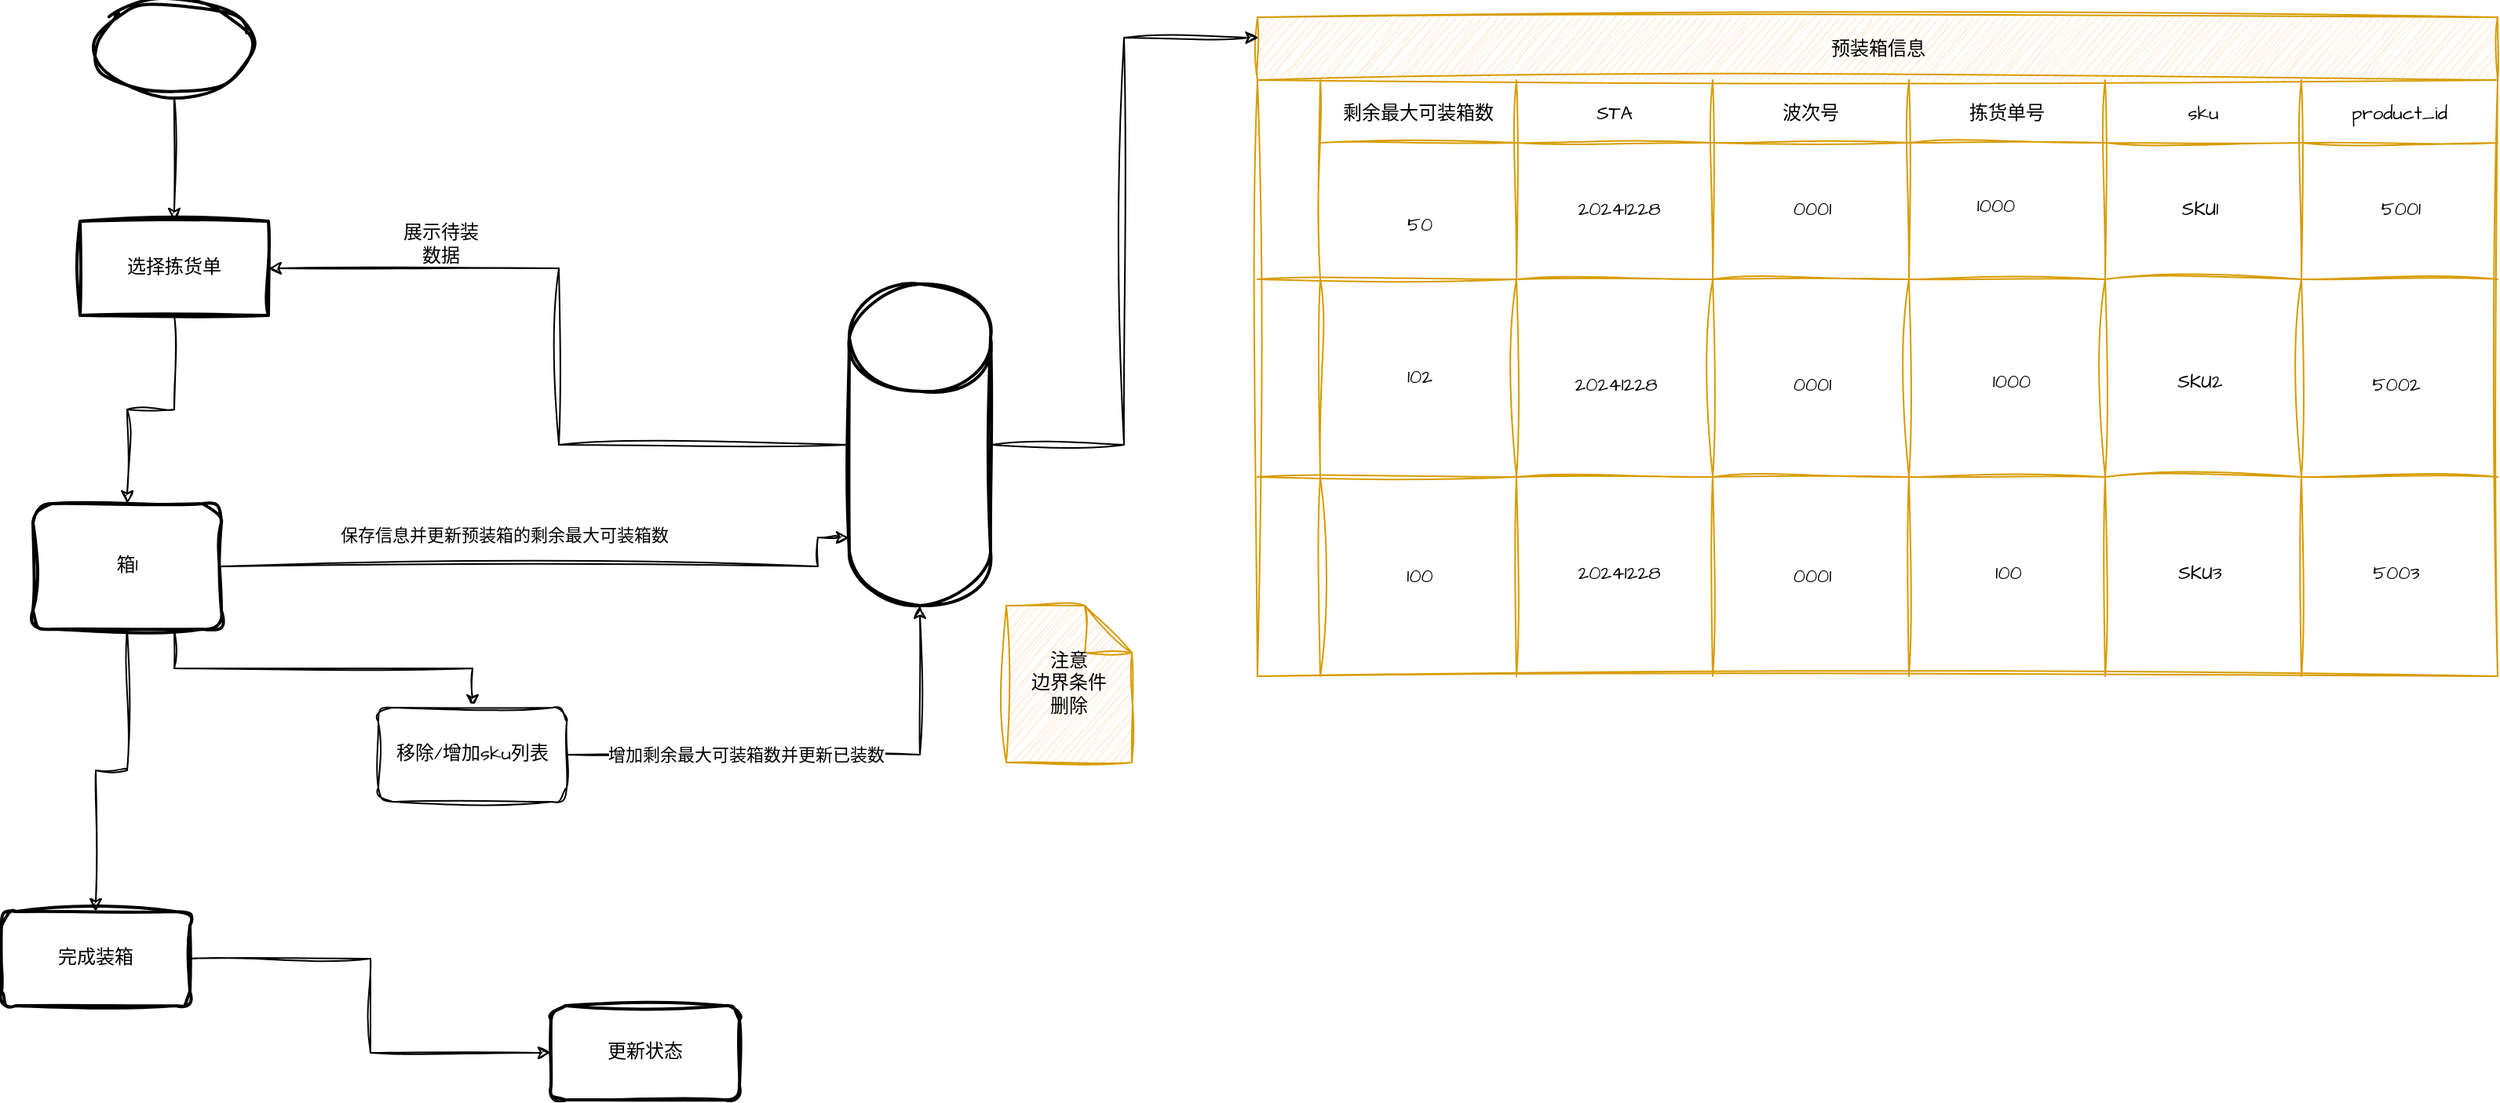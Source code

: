 <mxfile version="25.0.3">
  <diagram name="第 1 页" id="m5kOdvaJM0bTii42ZHp9">
    <mxGraphModel dx="2074" dy="1145" grid="1" gridSize="10" guides="1" tooltips="1" connect="1" arrows="1" fold="1" page="1" pageScale="1" pageWidth="4681" pageHeight="3300" math="0" shadow="0">
      <root>
        <mxCell id="0" />
        <mxCell id="1" parent="0" />
        <mxCell id="h0n0MSDpikATXZ0jEwVt-76" value="" style="group" vertex="1" connectable="0" parent="1">
          <mxGeometry x="1030" y="530" width="790" height="420" as="geometry" />
        </mxCell>
        <mxCell id="h0n0MSDpikATXZ0jEwVt-1" value="预装箱信息" style="shape=table;childLayout=tableLayout;startSize=40;collapsible=0;recursiveResize=0;expand=0;sketch=1;hachureGap=4;jiggle=2;curveFitting=1;fontFamily=Comic Sans MS;html=1;fillColor=#ffe6cc;strokeColor=#d79b00;" vertex="1" parent="h0n0MSDpikATXZ0jEwVt-76">
          <mxGeometry width="790" height="420" as="geometry" />
        </mxCell>
        <mxCell id="h0n0MSDpikATXZ0jEwVt-2" value="" style="shape=tableRow;horizontal=0;swimlaneHead=0;swimlaneBody=0;top=0;left=0;strokeColor=inherit;bottom=0;right=0;dropTarget=0;fontStyle=0;fillColor=none;points=[[0,0.5],[1,0.5]];portConstraint=eastwest;startSize=40;collapsible=0;recursiveResize=0;expand=0;sketch=1;hachureGap=4;jiggle=2;curveFitting=1;fontFamily=Architects Daughter;fontSource=https%3A%2F%2Ffonts.googleapis.com%2Fcss%3Ffamily%3DArchitects%2BDaughter;" vertex="1" parent="h0n0MSDpikATXZ0jEwVt-1">
          <mxGeometry y="40" width="790" height="127" as="geometry" />
        </mxCell>
        <mxCell id="h0n0MSDpikATXZ0jEwVt-3" value="剩余最大可装箱数" style="swimlane;swimlaneHead=0;swimlaneBody=0;fontStyle=0;strokeColor=inherit;connectable=0;fillColor=none;startSize=40;collapsible=0;recursiveResize=0;expand=0;sketch=1;hachureGap=4;jiggle=2;curveFitting=1;fontFamily=Architects Daughter;fontSource=https%3A%2F%2Ffonts.googleapis.com%2Fcss%3Ffamily%3DArchitects%2BDaughter;" vertex="1" parent="h0n0MSDpikATXZ0jEwVt-2">
          <mxGeometry x="40" width="125" height="127" as="geometry">
            <mxRectangle width="125" height="127" as="alternateBounds" />
          </mxGeometry>
        </mxCell>
        <mxCell id="h0n0MSDpikATXZ0jEwVt-70" value="50" style="text;html=1;align=center;verticalAlign=middle;resizable=0;points=[];autosize=1;strokeColor=none;fillColor=none;fontFamily=Architects Daughter;fontSource=https%3A%2F%2Ffonts.googleapis.com%2Fcss%3Ffamily%3DArchitects%2BDaughter;" vertex="1" parent="h0n0MSDpikATXZ0jEwVt-3">
          <mxGeometry x="42.5" y="78" width="40" height="30" as="geometry" />
        </mxCell>
        <mxCell id="h0n0MSDpikATXZ0jEwVt-4" value="STA" style="swimlane;swimlaneHead=0;swimlaneBody=0;fontStyle=0;strokeColor=inherit;connectable=0;fillColor=none;startSize=40;collapsible=0;recursiveResize=0;expand=0;sketch=1;hachureGap=4;jiggle=2;curveFitting=1;fontFamily=Architects Daughter;fontSource=https%3A%2F%2Ffonts.googleapis.com%2Fcss%3Ffamily%3DArchitects%2BDaughter;" vertex="1" parent="h0n0MSDpikATXZ0jEwVt-2">
          <mxGeometry x="165" width="125" height="127" as="geometry">
            <mxRectangle width="125" height="127" as="alternateBounds" />
          </mxGeometry>
        </mxCell>
        <mxCell id="h0n0MSDpikATXZ0jEwVt-5" value="波次号" style="swimlane;swimlaneHead=0;swimlaneBody=0;fontStyle=0;strokeColor=inherit;connectable=0;fillColor=none;startSize=40;collapsible=0;recursiveResize=0;expand=0;sketch=1;hachureGap=4;jiggle=2;curveFitting=1;fontFamily=Architects Daughter;fontSource=https%3A%2F%2Ffonts.googleapis.com%2Fcss%3Ffamily%3DArchitects%2BDaughter;" vertex="1" parent="h0n0MSDpikATXZ0jEwVt-2">
          <mxGeometry x="290" width="125" height="127" as="geometry">
            <mxRectangle width="125" height="127" as="alternateBounds" />
          </mxGeometry>
        </mxCell>
        <mxCell id="h0n0MSDpikATXZ0jEwVt-35" value="0001" style="text;html=1;align=center;verticalAlign=middle;resizable=0;points=[];autosize=1;strokeColor=none;fillColor=none;fontFamily=Architects Daughter;fontSource=https%3A%2F%2Ffonts.googleapis.com%2Fcss%3Ffamily%3DArchitects%2BDaughter;" vertex="1" parent="h0n0MSDpikATXZ0jEwVt-5">
          <mxGeometry x="37.5" y="68" width="50" height="30" as="geometry" />
        </mxCell>
        <mxCell id="h0n0MSDpikATXZ0jEwVt-6" value="拣货单号" style="swimlane;swimlaneHead=0;swimlaneBody=0;fontStyle=0;strokeColor=inherit;connectable=0;fillColor=none;startSize=40;collapsible=0;recursiveResize=0;expand=0;sketch=1;hachureGap=4;jiggle=2;curveFitting=1;fontFamily=Architects Daughter;fontSource=https%3A%2F%2Ffonts.googleapis.com%2Fcss%3Ffamily%3DArchitects%2BDaughter;" vertex="1" parent="h0n0MSDpikATXZ0jEwVt-2">
          <mxGeometry x="415" width="125" height="127" as="geometry">
            <mxRectangle width="125" height="127" as="alternateBounds" />
          </mxGeometry>
        </mxCell>
        <mxCell id="h0n0MSDpikATXZ0jEwVt-7" value="sku" style="swimlane;swimlaneHead=0;swimlaneBody=0;fontStyle=0;strokeColor=inherit;connectable=0;fillColor=none;startSize=40;collapsible=0;recursiveResize=0;expand=0;sketch=1;hachureGap=4;jiggle=2;curveFitting=1;fontFamily=Architects Daughter;fontSource=https%3A%2F%2Ffonts.googleapis.com%2Fcss%3Ffamily%3DArchitects%2BDaughter;" vertex="1" parent="h0n0MSDpikATXZ0jEwVt-2">
          <mxGeometry x="540" width="125" height="127" as="geometry">
            <mxRectangle width="125" height="127" as="alternateBounds" />
          </mxGeometry>
        </mxCell>
        <mxCell id="h0n0MSDpikATXZ0jEwVt-8" value="product_id" style="swimlane;swimlaneHead=0;swimlaneBody=0;fontStyle=0;strokeColor=inherit;connectable=0;fillColor=none;startSize=40;collapsible=0;recursiveResize=0;expand=0;sketch=1;hachureGap=4;jiggle=2;curveFitting=1;fontFamily=Architects Daughter;fontSource=https%3A%2F%2Ffonts.googleapis.com%2Fcss%3Ffamily%3DArchitects%2BDaughter;" vertex="1" parent="h0n0MSDpikATXZ0jEwVt-2">
          <mxGeometry x="665" width="125" height="127" as="geometry">
            <mxRectangle width="125" height="127" as="alternateBounds" />
          </mxGeometry>
        </mxCell>
        <mxCell id="h0n0MSDpikATXZ0jEwVt-73" value="5001" style="text;html=1;align=center;verticalAlign=middle;resizable=0;points=[];autosize=1;strokeColor=none;fillColor=none;fontFamily=Architects Daughter;fontSource=https%3A%2F%2Ffonts.googleapis.com%2Fcss%3Ffamily%3DArchitects%2BDaughter;" vertex="1" parent="h0n0MSDpikATXZ0jEwVt-8">
          <mxGeometry x="37.5" y="68" width="50" height="30" as="geometry" />
        </mxCell>
        <mxCell id="h0n0MSDpikATXZ0jEwVt-9" value="" style="shape=tableRow;horizontal=0;swimlaneHead=0;swimlaneBody=0;top=0;left=0;strokeColor=inherit;bottom=0;right=0;dropTarget=0;fontStyle=0;fillColor=none;points=[[0,0.5],[1,0.5]];portConstraint=eastwest;startSize=40;collapsible=0;recursiveResize=0;expand=0;sketch=1;hachureGap=4;jiggle=2;curveFitting=1;fontFamily=Architects Daughter;fontSource=https%3A%2F%2Ffonts.googleapis.com%2Fcss%3Ffamily%3DArchitects%2BDaughter;" vertex="1" parent="h0n0MSDpikATXZ0jEwVt-1">
          <mxGeometry y="167" width="790" height="126" as="geometry" />
        </mxCell>
        <mxCell id="h0n0MSDpikATXZ0jEwVt-10" value="" style="swimlane;swimlaneHead=0;swimlaneBody=0;fontStyle=0;connectable=0;strokeColor=inherit;fillColor=none;startSize=0;collapsible=0;recursiveResize=0;expand=0;sketch=1;hachureGap=4;jiggle=2;curveFitting=1;fontFamily=Architects Daughter;fontSource=https%3A%2F%2Ffonts.googleapis.com%2Fcss%3Ffamily%3DArchitects%2BDaughter;" vertex="1" parent="h0n0MSDpikATXZ0jEwVt-9">
          <mxGeometry x="40" width="125" height="126" as="geometry">
            <mxRectangle width="125" height="126" as="alternateBounds" />
          </mxGeometry>
        </mxCell>
        <mxCell id="h0n0MSDpikATXZ0jEwVt-71" value="102" style="text;html=1;align=center;verticalAlign=middle;resizable=0;points=[];autosize=1;strokeColor=none;fillColor=none;fontFamily=Architects Daughter;fontSource=https%3A%2F%2Ffonts.googleapis.com%2Fcss%3Ffamily%3DArchitects%2BDaughter;" vertex="1" parent="h0n0MSDpikATXZ0jEwVt-10">
          <mxGeometry x="42.5" y="48" width="40" height="30" as="geometry" />
        </mxCell>
        <mxCell id="h0n0MSDpikATXZ0jEwVt-11" value="" style="swimlane;swimlaneHead=0;swimlaneBody=0;fontStyle=0;connectable=0;strokeColor=inherit;fillColor=none;startSize=0;collapsible=0;recursiveResize=0;expand=0;sketch=1;hachureGap=4;jiggle=2;curveFitting=1;fontFamily=Architects Daughter;fontSource=https%3A%2F%2Ffonts.googleapis.com%2Fcss%3Ffamily%3DArchitects%2BDaughter;" vertex="1" parent="h0n0MSDpikATXZ0jEwVt-9">
          <mxGeometry x="165" width="125" height="126" as="geometry">
            <mxRectangle width="125" height="126" as="alternateBounds" />
          </mxGeometry>
        </mxCell>
        <mxCell id="h0n0MSDpikATXZ0jEwVt-33" value="20241228" style="text;html=1;align=center;verticalAlign=middle;resizable=0;points=[];autosize=1;strokeColor=none;fillColor=none;fontFamily=Architects Daughter;fontSource=https%3A%2F%2Ffonts.googleapis.com%2Fcss%3Ffamily%3DArchitects%2BDaughter;" vertex="1" parent="h0n0MSDpikATXZ0jEwVt-11">
          <mxGeometry x="22.5" y="53" width="80" height="30" as="geometry" />
        </mxCell>
        <mxCell id="h0n0MSDpikATXZ0jEwVt-12" value="" style="swimlane;swimlaneHead=0;swimlaneBody=0;fontStyle=0;connectable=0;strokeColor=inherit;fillColor=none;startSize=0;collapsible=0;recursiveResize=0;expand=0;sketch=1;hachureGap=4;jiggle=2;curveFitting=1;fontFamily=Architects Daughter;fontSource=https%3A%2F%2Ffonts.googleapis.com%2Fcss%3Ffamily%3DArchitects%2BDaughter;" vertex="1" parent="h0n0MSDpikATXZ0jEwVt-9">
          <mxGeometry x="290" width="125" height="126" as="geometry">
            <mxRectangle width="125" height="126" as="alternateBounds" />
          </mxGeometry>
        </mxCell>
        <mxCell id="h0n0MSDpikATXZ0jEwVt-36" value="0001" style="text;html=1;align=center;verticalAlign=middle;resizable=0;points=[];autosize=1;strokeColor=none;fillColor=none;fontFamily=Architects Daughter;fontSource=https%3A%2F%2Ffonts.googleapis.com%2Fcss%3Ffamily%3DArchitects%2BDaughter;" vertex="1" parent="h0n0MSDpikATXZ0jEwVt-12">
          <mxGeometry x="37.5" y="53" width="50" height="30" as="geometry" />
        </mxCell>
        <mxCell id="h0n0MSDpikATXZ0jEwVt-13" value="" style="swimlane;swimlaneHead=0;swimlaneBody=0;fontStyle=0;connectable=0;strokeColor=inherit;fillColor=none;startSize=0;collapsible=0;recursiveResize=0;expand=0;sketch=1;hachureGap=4;jiggle=2;curveFitting=1;fontFamily=Architects Daughter;fontSource=https%3A%2F%2Ffonts.googleapis.com%2Fcss%3Ffamily%3DArchitects%2BDaughter;" vertex="1" parent="h0n0MSDpikATXZ0jEwVt-9">
          <mxGeometry x="415" width="125" height="126" as="geometry">
            <mxRectangle width="125" height="126" as="alternateBounds" />
          </mxGeometry>
        </mxCell>
        <mxCell id="h0n0MSDpikATXZ0jEwVt-14" value="" style="swimlane;swimlaneHead=0;swimlaneBody=0;fontStyle=0;connectable=0;strokeColor=inherit;fillColor=none;startSize=0;collapsible=0;recursiveResize=0;expand=0;sketch=1;hachureGap=4;jiggle=2;curveFitting=1;fontFamily=Architects Daughter;fontSource=https%3A%2F%2Ffonts.googleapis.com%2Fcss%3Ffamily%3DArchitects%2BDaughter;" vertex="1" parent="h0n0MSDpikATXZ0jEwVt-9">
          <mxGeometry x="540" width="125" height="126" as="geometry">
            <mxRectangle width="125" height="126" as="alternateBounds" />
          </mxGeometry>
        </mxCell>
        <mxCell id="h0n0MSDpikATXZ0jEwVt-68" value="SKU2" style="text;html=1;align=center;verticalAlign=middle;resizable=0;points=[];autosize=1;strokeColor=none;fillColor=none;fontFamily=Architects Daughter;fontSource=https%3A%2F%2Ffonts.googleapis.com%2Fcss%3Ffamily%3DArchitects%2BDaughter;" vertex="1" parent="h0n0MSDpikATXZ0jEwVt-14">
          <mxGeometry x="35" y="51" width="50" height="30" as="geometry" />
        </mxCell>
        <mxCell id="h0n0MSDpikATXZ0jEwVt-15" value="" style="swimlane;swimlaneHead=0;swimlaneBody=0;fontStyle=0;connectable=0;strokeColor=inherit;fillColor=none;startSize=0;collapsible=0;recursiveResize=0;expand=0;sketch=1;hachureGap=4;jiggle=2;curveFitting=1;fontFamily=Architects Daughter;fontSource=https%3A%2F%2Ffonts.googleapis.com%2Fcss%3Ffamily%3DArchitects%2BDaughter;" vertex="1" parent="h0n0MSDpikATXZ0jEwVt-9">
          <mxGeometry x="665" width="125" height="126" as="geometry">
            <mxRectangle width="125" height="126" as="alternateBounds" />
          </mxGeometry>
        </mxCell>
        <mxCell id="h0n0MSDpikATXZ0jEwVt-74" value="5002" style="text;html=1;align=center;verticalAlign=middle;resizable=0;points=[];autosize=1;strokeColor=none;fillColor=none;fontFamily=Architects Daughter;fontSource=https%3A%2F%2Ffonts.googleapis.com%2Fcss%3Ffamily%3DArchitects%2BDaughter;" vertex="1" parent="h0n0MSDpikATXZ0jEwVt-15">
          <mxGeometry x="35" y="53" width="50" height="30" as="geometry" />
        </mxCell>
        <mxCell id="h0n0MSDpikATXZ0jEwVt-16" value="" style="shape=tableRow;horizontal=0;swimlaneHead=0;swimlaneBody=0;top=0;left=0;strokeColor=inherit;bottom=0;right=0;dropTarget=0;fontStyle=0;fillColor=none;points=[[0,0.5],[1,0.5]];portConstraint=eastwest;startSize=40;collapsible=0;recursiveResize=0;expand=0;sketch=1;hachureGap=4;jiggle=2;curveFitting=1;fontFamily=Architects Daughter;fontSource=https%3A%2F%2Ffonts.googleapis.com%2Fcss%3Ffamily%3DArchitects%2BDaughter;" vertex="1" parent="h0n0MSDpikATXZ0jEwVt-1">
          <mxGeometry y="293" width="790" height="127" as="geometry" />
        </mxCell>
        <mxCell id="h0n0MSDpikATXZ0jEwVt-17" value="" style="swimlane;swimlaneHead=0;swimlaneBody=0;fontStyle=0;connectable=0;strokeColor=inherit;fillColor=none;startSize=0;collapsible=0;recursiveResize=0;expand=0;sketch=1;hachureGap=4;jiggle=2;curveFitting=1;fontFamily=Architects Daughter;fontSource=https%3A%2F%2Ffonts.googleapis.com%2Fcss%3Ffamily%3DArchitects%2BDaughter;" vertex="1" parent="h0n0MSDpikATXZ0jEwVt-16">
          <mxGeometry x="40" width="125" height="127" as="geometry">
            <mxRectangle width="125" height="127" as="alternateBounds" />
          </mxGeometry>
        </mxCell>
        <mxCell id="h0n0MSDpikATXZ0jEwVt-72" value="100" style="text;html=1;align=center;verticalAlign=middle;resizable=0;points=[];autosize=1;strokeColor=none;fillColor=none;fontFamily=Architects Daughter;fontSource=https%3A%2F%2Ffonts.googleapis.com%2Fcss%3Ffamily%3DArchitects%2BDaughter;" vertex="1" parent="h0n0MSDpikATXZ0jEwVt-17">
          <mxGeometry x="42.5" y="48.5" width="40" height="30" as="geometry" />
        </mxCell>
        <mxCell id="h0n0MSDpikATXZ0jEwVt-18" value="" style="swimlane;swimlaneHead=0;swimlaneBody=0;fontStyle=0;connectable=0;strokeColor=inherit;fillColor=none;startSize=0;collapsible=0;recursiveResize=0;expand=0;sketch=1;hachureGap=4;jiggle=2;curveFitting=1;fontFamily=Architects Daughter;fontSource=https%3A%2F%2Ffonts.googleapis.com%2Fcss%3Ffamily%3DArchitects%2BDaughter;" vertex="1" parent="h0n0MSDpikATXZ0jEwVt-16">
          <mxGeometry x="165" width="125" height="127" as="geometry">
            <mxRectangle width="125" height="127" as="alternateBounds" />
          </mxGeometry>
        </mxCell>
        <mxCell id="h0n0MSDpikATXZ0jEwVt-34" value="20241228" style="text;html=1;align=center;verticalAlign=middle;resizable=0;points=[];autosize=1;strokeColor=none;fillColor=none;fontFamily=Architects Daughter;fontSource=https%3A%2F%2Ffonts.googleapis.com%2Fcss%3Ffamily%3DArchitects%2BDaughter;" vertex="1" parent="h0n0MSDpikATXZ0jEwVt-18">
          <mxGeometry x="25" y="47" width="80" height="30" as="geometry" />
        </mxCell>
        <mxCell id="h0n0MSDpikATXZ0jEwVt-19" value="" style="swimlane;swimlaneHead=0;swimlaneBody=0;fontStyle=0;connectable=0;strokeColor=inherit;fillColor=none;startSize=0;collapsible=0;recursiveResize=0;expand=0;sketch=1;hachureGap=4;jiggle=2;curveFitting=1;fontFamily=Architects Daughter;fontSource=https%3A%2F%2Ffonts.googleapis.com%2Fcss%3Ffamily%3DArchitects%2BDaughter;" vertex="1" parent="h0n0MSDpikATXZ0jEwVt-16">
          <mxGeometry x="290" width="125" height="127" as="geometry">
            <mxRectangle width="125" height="127" as="alternateBounds" />
          </mxGeometry>
        </mxCell>
        <mxCell id="h0n0MSDpikATXZ0jEwVt-63" value="0001" style="text;html=1;align=center;verticalAlign=middle;resizable=0;points=[];autosize=1;strokeColor=none;fillColor=none;fontFamily=Architects Daughter;fontSource=https%3A%2F%2Ffonts.googleapis.com%2Fcss%3Ffamily%3DArchitects%2BDaughter;" vertex="1" parent="h0n0MSDpikATXZ0jEwVt-19">
          <mxGeometry x="37.5" y="48.5" width="50" height="30" as="geometry" />
        </mxCell>
        <mxCell id="h0n0MSDpikATXZ0jEwVt-20" value="" style="swimlane;swimlaneHead=0;swimlaneBody=0;fontStyle=0;connectable=0;strokeColor=inherit;fillColor=none;startSize=0;collapsible=0;recursiveResize=0;expand=0;sketch=1;hachureGap=4;jiggle=2;curveFitting=1;fontFamily=Architects Daughter;fontSource=https%3A%2F%2Ffonts.googleapis.com%2Fcss%3Ffamily%3DArchitects%2BDaughter;" vertex="1" parent="h0n0MSDpikATXZ0jEwVt-16">
          <mxGeometry x="415" width="125" height="127" as="geometry">
            <mxRectangle width="125" height="127" as="alternateBounds" />
          </mxGeometry>
        </mxCell>
        <mxCell id="h0n0MSDpikATXZ0jEwVt-66" value="100" style="text;html=1;align=center;verticalAlign=middle;resizable=0;points=[];autosize=1;strokeColor=none;fillColor=none;fontFamily=Architects Daughter;fontSource=https%3A%2F%2Ffonts.googleapis.com%2Fcss%3Ffamily%3DArchitects%2BDaughter;" vertex="1" parent="h0n0MSDpikATXZ0jEwVt-20">
          <mxGeometry x="42.5" y="47" width="40" height="30" as="geometry" />
        </mxCell>
        <mxCell id="h0n0MSDpikATXZ0jEwVt-21" value="" style="swimlane;swimlaneHead=0;swimlaneBody=0;fontStyle=0;connectable=0;strokeColor=inherit;fillColor=none;startSize=0;collapsible=0;recursiveResize=0;expand=0;sketch=1;hachureGap=4;jiggle=2;curveFitting=1;fontFamily=Architects Daughter;fontSource=https%3A%2F%2Ffonts.googleapis.com%2Fcss%3Ffamily%3DArchitects%2BDaughter;" vertex="1" parent="h0n0MSDpikATXZ0jEwVt-16">
          <mxGeometry x="540" width="125" height="127" as="geometry">
            <mxRectangle width="125" height="127" as="alternateBounds" />
          </mxGeometry>
        </mxCell>
        <mxCell id="h0n0MSDpikATXZ0jEwVt-69" value="SKU3" style="text;html=1;align=center;verticalAlign=middle;resizable=0;points=[];autosize=1;strokeColor=none;fillColor=none;fontFamily=Architects Daughter;fontSource=https%3A%2F%2Ffonts.googleapis.com%2Fcss%3Ffamily%3DArchitects%2BDaughter;" vertex="1" parent="h0n0MSDpikATXZ0jEwVt-21">
          <mxGeometry x="35" y="47" width="50" height="30" as="geometry" />
        </mxCell>
        <mxCell id="h0n0MSDpikATXZ0jEwVt-22" value="" style="swimlane;swimlaneHead=0;swimlaneBody=0;fontStyle=0;connectable=0;strokeColor=inherit;fillColor=none;startSize=0;collapsible=0;recursiveResize=0;expand=0;sketch=1;hachureGap=4;jiggle=2;curveFitting=1;fontFamily=Architects Daughter;fontSource=https%3A%2F%2Ffonts.googleapis.com%2Fcss%3Ffamily%3DArchitects%2BDaughter;" vertex="1" parent="h0n0MSDpikATXZ0jEwVt-16">
          <mxGeometry x="665" width="125" height="127" as="geometry">
            <mxRectangle width="125" height="127" as="alternateBounds" />
          </mxGeometry>
        </mxCell>
        <mxCell id="h0n0MSDpikATXZ0jEwVt-75" value="5003" style="text;html=1;align=center;verticalAlign=middle;resizable=0;points=[];autosize=1;strokeColor=none;fillColor=none;fontFamily=Architects Daughter;fontSource=https%3A%2F%2Ffonts.googleapis.com%2Fcss%3Ffamily%3DArchitects%2BDaughter;" vertex="1" parent="h0n0MSDpikATXZ0jEwVt-22">
          <mxGeometry x="35" y="47" width="50" height="30" as="geometry" />
        </mxCell>
        <mxCell id="h0n0MSDpikATXZ0jEwVt-32" value="20241228" style="text;html=1;align=center;verticalAlign=middle;resizable=0;points=[];autosize=1;strokeColor=none;fillColor=none;fontFamily=Architects Daughter;fontSource=https%3A%2F%2Ffonts.googleapis.com%2Fcss%3Ffamily%3DArchitects%2BDaughter;" vertex="1" parent="h0n0MSDpikATXZ0jEwVt-76">
          <mxGeometry x="190" y="108" width="80" height="30" as="geometry" />
        </mxCell>
        <mxCell id="h0n0MSDpikATXZ0jEwVt-64" value="&lt;div&gt;&lt;br&gt;&lt;/div&gt;&lt;div&gt;1000&lt;/div&gt;" style="text;html=1;align=center;verticalAlign=middle;resizable=0;points=[];autosize=1;strokeColor=none;fillColor=none;fontFamily=Architects Daughter;fontSource=https%3A%2F%2Ffonts.googleapis.com%2Fcss%3Ffamily%3DArchitects%2BDaughter;" vertex="1" parent="h0n0MSDpikATXZ0jEwVt-76">
          <mxGeometry x="445" y="93" width="50" height="40" as="geometry" />
        </mxCell>
        <mxCell id="h0n0MSDpikATXZ0jEwVt-65" value="1000" style="text;html=1;align=center;verticalAlign=middle;resizable=0;points=[];autosize=1;strokeColor=none;fillColor=none;fontFamily=Architects Daughter;fontSource=https%3A%2F%2Ffonts.googleapis.com%2Fcss%3Ffamily%3DArchitects%2BDaughter;" vertex="1" parent="h0n0MSDpikATXZ0jEwVt-76">
          <mxGeometry x="455" y="218" width="50" height="30" as="geometry" />
        </mxCell>
        <mxCell id="h0n0MSDpikATXZ0jEwVt-67" value="SKU1" style="text;html=1;align=center;verticalAlign=middle;resizable=0;points=[];autosize=1;strokeColor=none;fillColor=none;fontFamily=Architects Daughter;fontSource=https%3A%2F%2Ffonts.googleapis.com%2Fcss%3Ffamily%3DArchitects%2BDaughter;" vertex="1" parent="h0n0MSDpikATXZ0jEwVt-76">
          <mxGeometry x="575" y="108" width="50" height="30" as="geometry" />
        </mxCell>
        <mxCell id="h0n0MSDpikATXZ0jEwVt-80" value="" style="edgeStyle=orthogonalEdgeStyle;rounded=0;sketch=1;hachureGap=4;jiggle=2;curveFitting=1;orthogonalLoop=1;jettySize=auto;html=1;fontFamily=Architects Daughter;fontSource=https%3A%2F%2Ffonts.googleapis.com%2Fcss%3Ffamily%3DArchitects%2BDaughter;" edge="1" parent="1" source="h0n0MSDpikATXZ0jEwVt-77" target="h0n0MSDpikATXZ0jEwVt-79">
          <mxGeometry relative="1" as="geometry" />
        </mxCell>
        <mxCell id="h0n0MSDpikATXZ0jEwVt-77" value="" style="strokeWidth=2;html=1;shape=mxgraph.flowchart.start_1;whiteSpace=wrap;sketch=1;hachureGap=4;jiggle=2;curveFitting=1;fontFamily=Architects Daughter;fontSource=https%3A%2F%2Ffonts.googleapis.com%2Fcss%3Ffamily%3DArchitects%2BDaughter;" vertex="1" parent="1">
          <mxGeometry x="290" y="520" width="100" height="60" as="geometry" />
        </mxCell>
        <mxCell id="h0n0MSDpikATXZ0jEwVt-90" value="" style="edgeStyle=orthogonalEdgeStyle;rounded=0;sketch=1;hachureGap=4;jiggle=2;curveFitting=1;orthogonalLoop=1;jettySize=auto;html=1;fontFamily=Architects Daughter;fontSource=https%3A%2F%2Ffonts.googleapis.com%2Fcss%3Ffamily%3DArchitects%2BDaughter;" edge="1" parent="1" source="h0n0MSDpikATXZ0jEwVt-79" target="h0n0MSDpikATXZ0jEwVt-89">
          <mxGeometry relative="1" as="geometry" />
        </mxCell>
        <mxCell id="h0n0MSDpikATXZ0jEwVt-79" value="选择拣货单" style="whiteSpace=wrap;html=1;fontFamily=Architects Daughter;strokeWidth=2;sketch=1;hachureGap=4;jiggle=2;curveFitting=1;fontSource=https%3A%2F%2Ffonts.googleapis.com%2Fcss%3Ffamily%3DArchitects%2BDaughter;" vertex="1" parent="1">
          <mxGeometry x="280" y="660" width="120" height="60" as="geometry" />
        </mxCell>
        <mxCell id="h0n0MSDpikATXZ0jEwVt-87" style="edgeStyle=orthogonalEdgeStyle;rounded=0;sketch=1;hachureGap=4;jiggle=2;curveFitting=1;orthogonalLoop=1;jettySize=auto;html=1;entryX=1;entryY=0.5;entryDx=0;entryDy=0;fontFamily=Architects Daughter;fontSource=https%3A%2F%2Ffonts.googleapis.com%2Fcss%3Ffamily%3DArchitects%2BDaughter;" edge="1" parent="1" source="h0n0MSDpikATXZ0jEwVt-81" target="h0n0MSDpikATXZ0jEwVt-79">
          <mxGeometry relative="1" as="geometry" />
        </mxCell>
        <mxCell id="h0n0MSDpikATXZ0jEwVt-81" value="" style="strokeWidth=2;html=1;shape=mxgraph.flowchart.database;whiteSpace=wrap;sketch=1;hachureGap=4;jiggle=2;curveFitting=1;fontFamily=Architects Daughter;fontSource=https%3A%2F%2Ffonts.googleapis.com%2Fcss%3Ffamily%3DArchitects%2BDaughter;" vertex="1" parent="1">
          <mxGeometry x="770" y="700" width="90" height="205" as="geometry" />
        </mxCell>
        <mxCell id="h0n0MSDpikATXZ0jEwVt-83" value="注意&lt;div&gt;边界条件&lt;/div&gt;&lt;div&gt;删除&lt;/div&gt;" style="shape=note;whiteSpace=wrap;html=1;backgroundOutline=1;darkOpacity=0.05;sketch=1;hachureGap=4;jiggle=2;curveFitting=1;fontFamily=Architects Daughter;fontSource=https%3A%2F%2Ffonts.googleapis.com%2Fcss%3Ffamily%3DArchitects%2BDaughter;fillColor=#ffe6cc;strokeColor=#d79b00;" vertex="1" parent="1">
          <mxGeometry x="870" y="905" width="80" height="100" as="geometry" />
        </mxCell>
        <mxCell id="h0n0MSDpikATXZ0jEwVt-85" style="edgeStyle=orthogonalEdgeStyle;rounded=0;sketch=1;hachureGap=4;jiggle=2;curveFitting=1;orthogonalLoop=1;jettySize=auto;html=1;entryX=0.001;entryY=0.031;entryDx=0;entryDy=0;entryPerimeter=0;fontFamily=Architects Daughter;fontSource=https%3A%2F%2Ffonts.googleapis.com%2Fcss%3Ffamily%3DArchitects%2BDaughter;" edge="1" parent="1" source="h0n0MSDpikATXZ0jEwVt-81" target="h0n0MSDpikATXZ0jEwVt-1">
          <mxGeometry relative="1" as="geometry" />
        </mxCell>
        <mxCell id="h0n0MSDpikATXZ0jEwVt-97" style="edgeStyle=orthogonalEdgeStyle;rounded=0;sketch=1;hachureGap=4;jiggle=2;curveFitting=1;orthogonalLoop=1;jettySize=auto;html=1;fontFamily=Architects Daughter;fontSource=https%3A%2F%2Ffonts.googleapis.com%2Fcss%3Ffamily%3DArchitects%2BDaughter;exitX=1;exitY=0.5;exitDx=0;exitDy=0;entryX=0;entryY=0.788;entryDx=0;entryDy=0;entryPerimeter=0;" edge="1" parent="1" source="h0n0MSDpikATXZ0jEwVt-89" target="h0n0MSDpikATXZ0jEwVt-81">
          <mxGeometry relative="1" as="geometry">
            <mxPoint x="640" y="890" as="targetPoint" />
            <mxPoint x="250" y="1013.15" as="sourcePoint" />
            <Array as="points">
              <mxPoint x="750" y="880" />
              <mxPoint x="750" y="862" />
            </Array>
          </mxGeometry>
        </mxCell>
        <mxCell id="h0n0MSDpikATXZ0jEwVt-98" value="保存信息并更新预装箱的剩余最大可装箱数" style="edgeLabel;html=1;align=center;verticalAlign=middle;resizable=0;points=[];sketch=1;hachureGap=4;jiggle=2;curveFitting=1;fontFamily=Architects Daughter;fontSource=https%3A%2F%2Ffonts.googleapis.com%2Fcss%3Ffamily%3DArchitects%2BDaughter;" vertex="1" connectable="0" parent="h0n0MSDpikATXZ0jEwVt-97">
          <mxGeometry x="-0.094" y="4" relative="1" as="geometry">
            <mxPoint x="-10" y="-16" as="offset" />
          </mxGeometry>
        </mxCell>
        <mxCell id="h0n0MSDpikATXZ0jEwVt-100" value="" style="edgeStyle=orthogonalEdgeStyle;rounded=0;sketch=1;hachureGap=4;jiggle=2;curveFitting=1;orthogonalLoop=1;jettySize=auto;html=1;fontFamily=Architects Daughter;fontSource=https%3A%2F%2Ffonts.googleapis.com%2Fcss%3Ffamily%3DArchitects%2BDaughter;" edge="1" parent="1" source="h0n0MSDpikATXZ0jEwVt-89" target="h0n0MSDpikATXZ0jEwVt-99">
          <mxGeometry relative="1" as="geometry" />
        </mxCell>
        <mxCell id="h0n0MSDpikATXZ0jEwVt-105" style="edgeStyle=orthogonalEdgeStyle;rounded=0;sketch=1;hachureGap=4;jiggle=2;curveFitting=1;orthogonalLoop=1;jettySize=auto;html=1;exitX=0.75;exitY=1;exitDx=0;exitDy=0;entryX=0.5;entryY=0;entryDx=0;entryDy=0;fontFamily=Architects Daughter;fontSource=https%3A%2F%2Ffonts.googleapis.com%2Fcss%3Ffamily%3DArchitects%2BDaughter;" edge="1" parent="1" source="h0n0MSDpikATXZ0jEwVt-89" target="h0n0MSDpikATXZ0jEwVt-104">
          <mxGeometry relative="1" as="geometry" />
        </mxCell>
        <mxCell id="h0n0MSDpikATXZ0jEwVt-89" value="箱1" style="rounded=1;whiteSpace=wrap;html=1;fontFamily=Architects Daughter;strokeWidth=2;sketch=1;hachureGap=4;jiggle=2;curveFitting=1;fontSource=https%3A%2F%2Ffonts.googleapis.com%2Fcss%3Ffamily%3DArchitects%2BDaughter;" vertex="1" parent="1">
          <mxGeometry x="250" y="840" width="120" height="80" as="geometry" />
        </mxCell>
        <mxCell id="h0n0MSDpikATXZ0jEwVt-94" value="展示待装数据" style="text;strokeColor=none;align=center;fillColor=none;html=1;verticalAlign=middle;whiteSpace=wrap;rounded=0;fontFamily=Architects Daughter;fontSource=https%3A%2F%2Ffonts.googleapis.com%2Fcss%3Ffamily%3DArchitects%2BDaughter;" vertex="1" parent="1">
          <mxGeometry x="480" y="660" width="60" height="30" as="geometry" />
        </mxCell>
        <mxCell id="h0n0MSDpikATXZ0jEwVt-102" value="" style="edgeStyle=orthogonalEdgeStyle;rounded=0;sketch=1;hachureGap=4;jiggle=2;curveFitting=1;orthogonalLoop=1;jettySize=auto;html=1;fontFamily=Architects Daughter;fontSource=https%3A%2F%2Ffonts.googleapis.com%2Fcss%3Ffamily%3DArchitects%2BDaughter;" edge="1" parent="1" source="h0n0MSDpikATXZ0jEwVt-99" target="h0n0MSDpikATXZ0jEwVt-101">
          <mxGeometry relative="1" as="geometry" />
        </mxCell>
        <mxCell id="h0n0MSDpikATXZ0jEwVt-99" value="完成装箱" style="rounded=1;whiteSpace=wrap;html=1;fontFamily=Architects Daughter;strokeWidth=2;sketch=1;hachureGap=4;jiggle=2;curveFitting=1;fontSource=https%3A%2F%2Ffonts.googleapis.com%2Fcss%3Ffamily%3DArchitects%2BDaughter;" vertex="1" parent="1">
          <mxGeometry x="230" y="1100" width="120" height="60" as="geometry" />
        </mxCell>
        <mxCell id="h0n0MSDpikATXZ0jEwVt-101" value="更新状态" style="whiteSpace=wrap;html=1;fontFamily=Architects Daughter;rounded=1;strokeWidth=2;sketch=1;hachureGap=4;jiggle=2;curveFitting=1;fontSource=https%3A%2F%2Ffonts.googleapis.com%2Fcss%3Ffamily%3DArchitects%2BDaughter;" vertex="1" parent="1">
          <mxGeometry x="580" y="1160" width="120" height="60" as="geometry" />
        </mxCell>
        <mxCell id="h0n0MSDpikATXZ0jEwVt-104" value="移除/增加sku列表" style="rounded=1;whiteSpace=wrap;html=1;sketch=1;hachureGap=4;jiggle=2;curveFitting=1;fontFamily=Architects Daughter;fontSource=https%3A%2F%2Ffonts.googleapis.com%2Fcss%3Ffamily%3DArchitects%2BDaughter;" vertex="1" parent="1">
          <mxGeometry x="470" y="970" width="120" height="60" as="geometry" />
        </mxCell>
        <mxCell id="h0n0MSDpikATXZ0jEwVt-106" style="edgeStyle=orthogonalEdgeStyle;rounded=0;sketch=1;hachureGap=4;jiggle=2;curveFitting=1;orthogonalLoop=1;jettySize=auto;html=1;exitX=1;exitY=0.5;exitDx=0;exitDy=0;entryX=0.5;entryY=1;entryDx=0;entryDy=0;entryPerimeter=0;fontFamily=Architects Daughter;fontSource=https%3A%2F%2Ffonts.googleapis.com%2Fcss%3Ffamily%3DArchitects%2BDaughter;" edge="1" parent="1" source="h0n0MSDpikATXZ0jEwVt-104" target="h0n0MSDpikATXZ0jEwVt-81">
          <mxGeometry relative="1" as="geometry" />
        </mxCell>
        <mxCell id="h0n0MSDpikATXZ0jEwVt-107" value="增加剩余最大可装箱数并更新已装数" style="edgeLabel;html=1;align=center;verticalAlign=middle;resizable=0;points=[];sketch=1;hachureGap=4;jiggle=2;curveFitting=1;fontFamily=Architects Daughter;fontSource=https%3A%2F%2Ffonts.googleapis.com%2Fcss%3Ffamily%3DArchitects%2BDaughter;" vertex="1" connectable="0" parent="h0n0MSDpikATXZ0jEwVt-106">
          <mxGeometry x="-0.323" y="5" relative="1" as="geometry">
            <mxPoint x="5" y="5" as="offset" />
          </mxGeometry>
        </mxCell>
      </root>
    </mxGraphModel>
  </diagram>
</mxfile>
